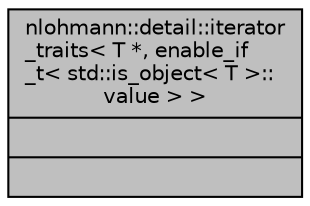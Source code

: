 digraph "nlohmann::detail::iterator_traits&lt; T *, enable_if_t&lt; std::is_object&lt; T &gt;::value &gt; &gt;"
{
 // INTERACTIVE_SVG=YES
 // LATEX_PDF_SIZE
  edge [fontname="Helvetica",fontsize="10",labelfontname="Helvetica",labelfontsize="10"];
  node [fontname="Helvetica",fontsize="10",shape=record];
  Node1 [label="{nlohmann::detail::iterator\l_traits\< T *, enable_if\l_t\< std::is_object\< T \>::\lvalue \> \>\n||}",height=0.2,width=0.4,color="black", fillcolor="grey75", style="filled", fontcolor="black",tooltip=" "];
}
